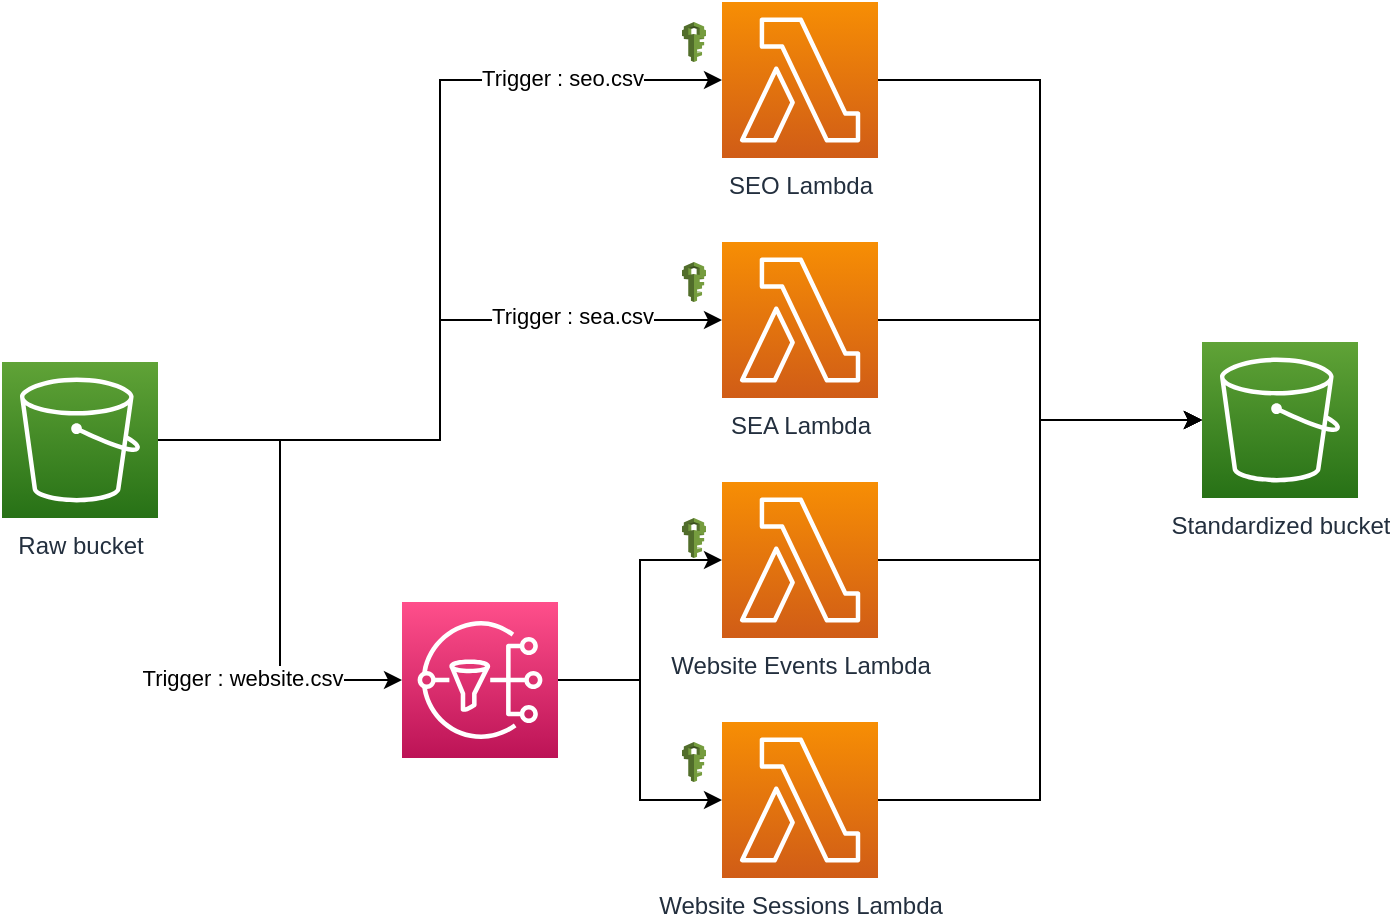 <mxfile version="20.8.4" type="device"><diagram id="X9pQ5xs93bwYtpz7EoMG" name="Page-1"><mxGraphModel dx="897" dy="540" grid="1" gridSize="10" guides="1" tooltips="1" connect="1" arrows="1" fold="1" page="1" pageScale="1" pageWidth="827" pageHeight="1169" math="0" shadow="0"><root><mxCell id="0"/><mxCell id="1" parent="0"/><mxCell id="k2wLjGLpJHUIEa0Cagl_-7" style="edgeStyle=orthogonalEdgeStyle;rounded=0;orthogonalLoop=1;jettySize=auto;html=1;entryX=0;entryY=0.5;entryDx=0;entryDy=0;entryPerimeter=0;" parent="1" source="k2wLjGLpJHUIEa0Cagl_-1" target="k2wLjGLpJHUIEa0Cagl_-2" edge="1"><mxGeometry relative="1" as="geometry"/></mxCell><mxCell id="k2wLjGLpJHUIEa0Cagl_-19" value="Trigger : seo.csv" style="edgeLabel;html=1;align=center;verticalAlign=middle;resizable=0;points=[];" parent="k2wLjGLpJHUIEa0Cagl_-7" vertex="1" connectable="0"><mxGeometry x="0.485" y="1" relative="1" as="geometry"><mxPoint x="39" as="offset"/></mxGeometry></mxCell><mxCell id="k2wLjGLpJHUIEa0Cagl_-8" style="edgeStyle=orthogonalEdgeStyle;rounded=0;orthogonalLoop=1;jettySize=auto;html=1;exitX=1;exitY=0.5;exitDx=0;exitDy=0;exitPerimeter=0;" parent="1" source="k2wLjGLpJHUIEa0Cagl_-1" target="k2wLjGLpJHUIEa0Cagl_-3" edge="1"><mxGeometry relative="1" as="geometry"/></mxCell><mxCell id="k2wLjGLpJHUIEa0Cagl_-20" value="Trigger : sea.csv" style="edgeLabel;html=1;align=center;verticalAlign=middle;resizable=0;points=[];" parent="k2wLjGLpJHUIEa0Cagl_-8" vertex="1" connectable="0"><mxGeometry x="0.281" y="2" relative="1" as="geometry"><mxPoint x="48" as="offset"/></mxGeometry></mxCell><mxCell id="k2wLjGLpJHUIEa0Cagl_-9" style="edgeStyle=orthogonalEdgeStyle;rounded=0;orthogonalLoop=1;jettySize=auto;html=1;exitX=1;exitY=0.5;exitDx=0;exitDy=0;exitPerimeter=0;entryX=0;entryY=0.5;entryDx=0;entryDy=0;entryPerimeter=0;" parent="1" source="k2wLjGLpJHUIEa0Cagl_-1" target="k2wLjGLpJHUIEa0Cagl_-6" edge="1"><mxGeometry relative="1" as="geometry"/></mxCell><mxCell id="k2wLjGLpJHUIEa0Cagl_-21" value="Trigger : website.csv" style="edgeLabel;html=1;align=center;verticalAlign=middle;resizable=0;points=[];" parent="k2wLjGLpJHUIEa0Cagl_-9" vertex="1" connectable="0"><mxGeometry x="0.223" y="-1" relative="1" as="geometry"><mxPoint x="-18" y="32" as="offset"/></mxGeometry></mxCell><mxCell id="k2wLjGLpJHUIEa0Cagl_-1" value="Raw bucket" style="sketch=0;points=[[0,0,0],[0.25,0,0],[0.5,0,0],[0.75,0,0],[1,0,0],[0,1,0],[0.25,1,0],[0.5,1,0],[0.75,1,0],[1,1,0],[0,0.25,0],[0,0.5,0],[0,0.75,0],[1,0.25,0],[1,0.5,0],[1,0.75,0]];outlineConnect=0;fontColor=#232F3E;gradientColor=#60A337;gradientDirection=north;fillColor=#277116;strokeColor=#ffffff;dashed=0;verticalLabelPosition=bottom;verticalAlign=top;align=center;html=1;fontSize=12;fontStyle=0;aspect=fixed;shape=mxgraph.aws4.resourceIcon;resIcon=mxgraph.aws4.s3;" parent="1" vertex="1"><mxGeometry x="80" y="260" width="78" height="78" as="geometry"/></mxCell><mxCell id="k2wLjGLpJHUIEa0Cagl_-13" style="edgeStyle=orthogonalEdgeStyle;rounded=0;orthogonalLoop=1;jettySize=auto;html=1;exitX=1;exitY=0.5;exitDx=0;exitDy=0;exitPerimeter=0;entryX=0;entryY=0.5;entryDx=0;entryDy=0;entryPerimeter=0;" parent="1" source="k2wLjGLpJHUIEa0Cagl_-2" target="k2wLjGLpJHUIEa0Cagl_-12" edge="1"><mxGeometry relative="1" as="geometry"/></mxCell><mxCell id="k2wLjGLpJHUIEa0Cagl_-2" value="SEO Lambda" style="sketch=0;points=[[0,0,0],[0.25,0,0],[0.5,0,0],[0.75,0,0],[1,0,0],[0,1,0],[0.25,1,0],[0.5,1,0],[0.75,1,0],[1,1,0],[0,0.25,0],[0,0.5,0],[0,0.75,0],[1,0.25,0],[1,0.5,0],[1,0.75,0]];outlineConnect=0;fontColor=#232F3E;gradientColor=#F78E04;gradientDirection=north;fillColor=#D05C17;strokeColor=#ffffff;dashed=0;verticalLabelPosition=bottom;verticalAlign=top;align=center;html=1;fontSize=12;fontStyle=0;aspect=fixed;shape=mxgraph.aws4.resourceIcon;resIcon=mxgraph.aws4.lambda;" parent="1" vertex="1"><mxGeometry x="440" y="80" width="78" height="78" as="geometry"/></mxCell><mxCell id="k2wLjGLpJHUIEa0Cagl_-15" style="edgeStyle=orthogonalEdgeStyle;rounded=0;orthogonalLoop=1;jettySize=auto;html=1;exitX=1;exitY=0.5;exitDx=0;exitDy=0;exitPerimeter=0;entryX=0;entryY=0.5;entryDx=0;entryDy=0;entryPerimeter=0;" parent="1" source="k2wLjGLpJHUIEa0Cagl_-3" target="k2wLjGLpJHUIEa0Cagl_-12" edge="1"><mxGeometry relative="1" as="geometry"><mxPoint x="641" y="290" as="targetPoint"/></mxGeometry></mxCell><mxCell id="k2wLjGLpJHUIEa0Cagl_-3" value="SEA Lambda" style="sketch=0;points=[[0,0,0],[0.25,0,0],[0.5,0,0],[0.75,0,0],[1,0,0],[0,1,0],[0.25,1,0],[0.5,1,0],[0.75,1,0],[1,1,0],[0,0.25,0],[0,0.5,0],[0,0.75,0],[1,0.25,0],[1,0.5,0],[1,0.75,0]];outlineConnect=0;fontColor=#232F3E;gradientColor=#F78E04;gradientDirection=north;fillColor=#D05C17;strokeColor=#ffffff;dashed=0;verticalLabelPosition=bottom;verticalAlign=top;align=center;html=1;fontSize=12;fontStyle=0;aspect=fixed;shape=mxgraph.aws4.resourceIcon;resIcon=mxgraph.aws4.lambda;" parent="1" vertex="1"><mxGeometry x="440" y="200" width="78" height="78" as="geometry"/></mxCell><mxCell id="k2wLjGLpJHUIEa0Cagl_-17" style="edgeStyle=orthogonalEdgeStyle;rounded=0;orthogonalLoop=1;jettySize=auto;html=1;exitX=1;exitY=0.5;exitDx=0;exitDy=0;exitPerimeter=0;entryX=0;entryY=0.5;entryDx=0;entryDy=0;entryPerimeter=0;" parent="1" source="k2wLjGLpJHUIEa0Cagl_-4" target="k2wLjGLpJHUIEa0Cagl_-12" edge="1"><mxGeometry relative="1" as="geometry"><mxPoint x="641" y="290" as="targetPoint"/></mxGeometry></mxCell><mxCell id="k2wLjGLpJHUIEa0Cagl_-4" value="Website Events Lambda" style="sketch=0;points=[[0,0,0],[0.25,0,0],[0.5,0,0],[0.75,0,0],[1,0,0],[0,1,0],[0.25,1,0],[0.5,1,0],[0.75,1,0],[1,1,0],[0,0.25,0],[0,0.5,0],[0,0.75,0],[1,0.25,0],[1,0.5,0],[1,0.75,0]];outlineConnect=0;fontColor=#232F3E;gradientColor=#F78E04;gradientDirection=north;fillColor=#D05C17;strokeColor=#ffffff;dashed=0;verticalLabelPosition=bottom;verticalAlign=top;align=center;html=1;fontSize=12;fontStyle=0;aspect=fixed;shape=mxgraph.aws4.resourceIcon;resIcon=mxgraph.aws4.lambda;" parent="1" vertex="1"><mxGeometry x="440" y="320" width="78" height="78" as="geometry"/></mxCell><mxCell id="k2wLjGLpJHUIEa0Cagl_-18" style="edgeStyle=orthogonalEdgeStyle;rounded=0;orthogonalLoop=1;jettySize=auto;html=1;entryX=0;entryY=0.5;entryDx=0;entryDy=0;entryPerimeter=0;" parent="1" source="k2wLjGLpJHUIEa0Cagl_-5" target="k2wLjGLpJHUIEa0Cagl_-12" edge="1"><mxGeometry relative="1" as="geometry"/></mxCell><mxCell id="k2wLjGLpJHUIEa0Cagl_-5" value="Website Sessions Lambda" style="sketch=0;points=[[0,0,0],[0.25,0,0],[0.5,0,0],[0.75,0,0],[1,0,0],[0,1,0],[0.25,1,0],[0.5,1,0],[0.75,1,0],[1,1,0],[0,0.25,0],[0,0.5,0],[0,0.75,0],[1,0.25,0],[1,0.5,0],[1,0.75,0]];outlineConnect=0;fontColor=#232F3E;gradientColor=#F78E04;gradientDirection=north;fillColor=#D05C17;strokeColor=#ffffff;dashed=0;verticalLabelPosition=bottom;verticalAlign=top;align=center;html=1;fontSize=12;fontStyle=0;aspect=fixed;shape=mxgraph.aws4.resourceIcon;resIcon=mxgraph.aws4.lambda;" parent="1" vertex="1"><mxGeometry x="440" y="440" width="78" height="78" as="geometry"/></mxCell><mxCell id="k2wLjGLpJHUIEa0Cagl_-10" style="edgeStyle=orthogonalEdgeStyle;rounded=0;orthogonalLoop=1;jettySize=auto;html=1;exitX=1;exitY=0.5;exitDx=0;exitDy=0;exitPerimeter=0;entryX=0;entryY=0.5;entryDx=0;entryDy=0;entryPerimeter=0;" parent="1" source="k2wLjGLpJHUIEa0Cagl_-6" target="k2wLjGLpJHUIEa0Cagl_-4" edge="1"><mxGeometry relative="1" as="geometry"/></mxCell><mxCell id="k2wLjGLpJHUIEa0Cagl_-11" style="edgeStyle=orthogonalEdgeStyle;rounded=0;orthogonalLoop=1;jettySize=auto;html=1;exitX=1;exitY=0.5;exitDx=0;exitDy=0;exitPerimeter=0;" parent="1" source="k2wLjGLpJHUIEa0Cagl_-6" target="k2wLjGLpJHUIEa0Cagl_-5" edge="1"><mxGeometry relative="1" as="geometry"/></mxCell><mxCell id="k2wLjGLpJHUIEa0Cagl_-6" value="" style="sketch=0;points=[[0,0,0],[0.25,0,0],[0.5,0,0],[0.75,0,0],[1,0,0],[0,1,0],[0.25,1,0],[0.5,1,0],[0.75,1,0],[1,1,0],[0,0.25,0],[0,0.5,0],[0,0.75,0],[1,0.25,0],[1,0.5,0],[1,0.75,0]];outlineConnect=0;fontColor=#232F3E;gradientColor=#FF4F8B;gradientDirection=north;fillColor=#BC1356;strokeColor=#ffffff;dashed=0;verticalLabelPosition=bottom;verticalAlign=top;align=center;html=1;fontSize=12;fontStyle=0;aspect=fixed;shape=mxgraph.aws4.resourceIcon;resIcon=mxgraph.aws4.sns;" parent="1" vertex="1"><mxGeometry x="280" y="380" width="78" height="78" as="geometry"/></mxCell><mxCell id="k2wLjGLpJHUIEa0Cagl_-12" value="Standardized bucket" style="sketch=0;points=[[0,0,0],[0.25,0,0],[0.5,0,0],[0.75,0,0],[1,0,0],[0,1,0],[0.25,1,0],[0.5,1,0],[0.75,1,0],[1,1,0],[0,0.25,0],[0,0.5,0],[0,0.75,0],[1,0.25,0],[1,0.5,0],[1,0.75,0]];outlineConnect=0;fontColor=#232F3E;gradientColor=#60A337;gradientDirection=north;fillColor=#277116;strokeColor=#ffffff;dashed=0;verticalLabelPosition=bottom;verticalAlign=top;align=center;html=1;fontSize=12;fontStyle=0;aspect=fixed;shape=mxgraph.aws4.resourceIcon;resIcon=mxgraph.aws4.s3;" parent="1" vertex="1"><mxGeometry x="680" y="250" width="78" height="78" as="geometry"/></mxCell><mxCell id="k2wLjGLpJHUIEa0Cagl_-22" value="" style="outlineConnect=0;dashed=0;verticalLabelPosition=bottom;verticalAlign=top;align=center;html=1;shape=mxgraph.aws3.iam;fillColor=#759C3E;gradientColor=none;" parent="1" vertex="1"><mxGeometry x="420" y="210" width="12" height="20" as="geometry"/></mxCell><mxCell id="k2wLjGLpJHUIEa0Cagl_-23" value="" style="outlineConnect=0;dashed=0;verticalLabelPosition=bottom;verticalAlign=top;align=center;html=1;shape=mxgraph.aws3.iam;fillColor=#759C3E;gradientColor=none;" parent="1" vertex="1"><mxGeometry x="420" y="90" width="12" height="20" as="geometry"/></mxCell><mxCell id="k2wLjGLpJHUIEa0Cagl_-24" value="" style="outlineConnect=0;dashed=0;verticalLabelPosition=bottom;verticalAlign=top;align=center;html=1;shape=mxgraph.aws3.iam;fillColor=#759C3E;gradientColor=none;" parent="1" vertex="1"><mxGeometry x="420" y="338" width="12" height="20" as="geometry"/></mxCell><mxCell id="k2wLjGLpJHUIEa0Cagl_-25" value="" style="outlineConnect=0;dashed=0;verticalLabelPosition=bottom;verticalAlign=top;align=center;html=1;shape=mxgraph.aws3.iam;fillColor=#759C3E;gradientColor=none;" parent="1" vertex="1"><mxGeometry x="420" y="450" width="12" height="20" as="geometry"/></mxCell></root></mxGraphModel></diagram></mxfile>